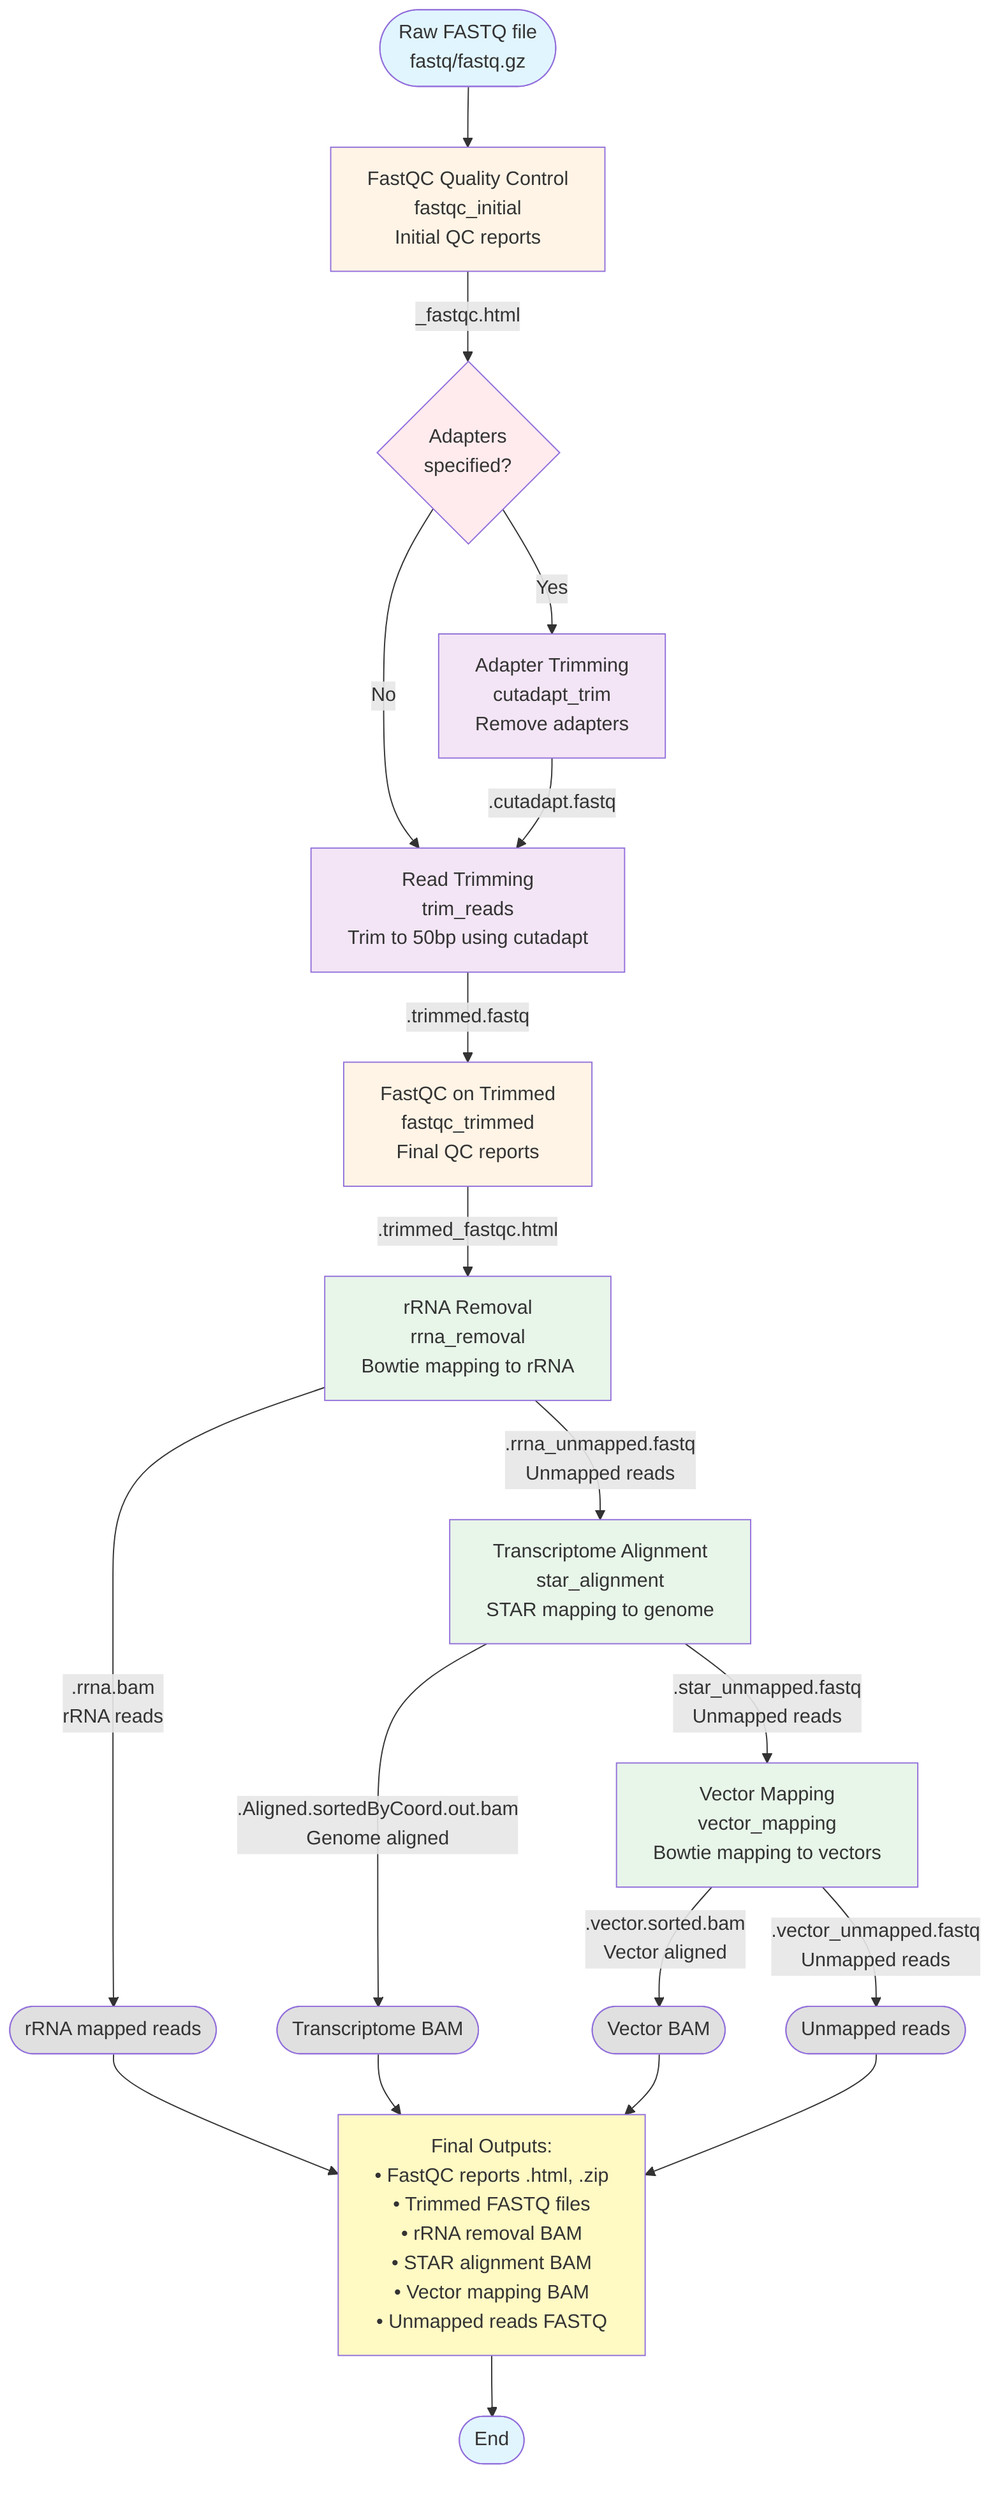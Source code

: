 flowchart TD
    Start([Raw FASTQ file<br/>fastq/fastq.gz])
    
    Start --> FastQC_Initial
    
    FastQC_Initial[FastQC Quality Control<br/>fastqc_initial<br/>Initial QC reports]
    FastQC_Initial -->|<sample>_fastqc.html| CutadaptCheck{Adapters<br/>specified?}
    
    CutadaptCheck -->|Yes| CutadaptTrim[Adapter Trimming<br/>cutadapt_trim<br/>Remove adapters]
    CutadaptCheck -->|No| TrimReads
    
    CutadaptTrim -->|<sample>.cutadapt.fastq| TrimReads[Read Trimming<br/>trim_reads<br/>Trim to 50bp using cutadapt]
    
    TrimReads -->|<sample>.trimmed.fastq| FastQC_Trimmed[FastQC on Trimmed<br/>fastqc_trimmed<br/>Final QC reports]
    
    FastQC_Trimmed -->|<sample>.trimmed_fastqc.html| RRNARemoval[rRNA Removal<br/>rrna_removal<br/>Bowtie mapping to rRNA]
    
    RRNARemoval -->|<sample>.rrna_unmapped.fastq<br/>Unmapped reads| STARAlign[Transcriptome Alignment<br/>star_alignment<br/>STAR mapping to genome]
    RRNARemoval -->|<sample>.rrna.bam<br/>rRNA reads| RRNAEnd([rRNA mapped reads])
    
    STARAlign -->|<sample>.Aligned.sortedByCoord.out.bam<br/>Genome aligned| STAREnd([Transcriptome BAM])
    STARAlign -->|<sample>.star_unmapped.fastq<br/>Unmapped reads| VectorMap[Vector Mapping<br/>vector_mapping<br/>Bowtie mapping to vectors]
    
    VectorMap -->|<sample>.vector.sorted.bam<br/>Vector aligned| VectorEnd([Vector BAM])
    VectorMap -->|<sample>.vector_unmapped.fastq<br/>Unmapped reads| UnmappedEnd([Unmapped reads])
    
    RRNAEnd --> FinalOutputs
    STAREnd --> FinalOutputs
    VectorEnd --> FinalOutputs
    UnmappedEnd --> FinalOutputs
    
    FinalOutputs[Final Outputs:<br/>• FastQC reports .html, .zip<br/>• Trimmed FASTQ files<br/>• rRNA removal BAM<br/>• STAR alignment BAM<br/>• Vector mapping BAM<br/>• Unmapped reads FASTQ]
    
    FinalOutputs --> End([End])
    
    style Start fill:#e1f5ff
    style End fill:#e1f5ff
    style FastQC_Initial fill:#fff4e6
    style FastQC_Trimmed fill:#fff4e6
    style CutadaptTrim fill:#f3e5f5
    style TrimReads fill:#f3e5f5
    style RRNARemoval fill:#e8f5e9
    style STARAlign fill:#e8f5e9
    style VectorMap fill:#e8f5e9
    style FinalOutputs fill:#fff9c4
    style CutadaptCheck fill:#ffebee
    style RRNAEnd fill:#e0e0e0
    style STAREnd fill:#e0e0e0
    style VectorEnd fill:#e0e0e0
    style UnmappedEnd fill:#e0e0e0